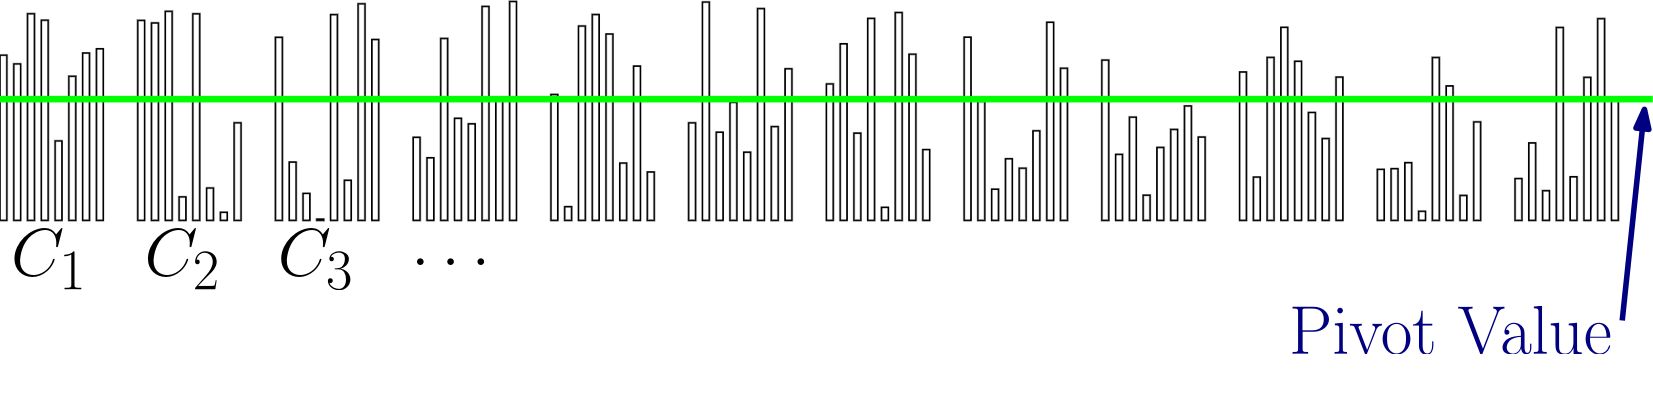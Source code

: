 <?xml version="1.0"?>
<!DOCTYPE ipe SYSTEM "ipe.dtd">
<ipe version="70212" creator="Ipe 7.2.12">
<info created="D:20191006123857" modified="D:20191006123906"/>
<bitmap id="1" width="2000" height="500" BitsPerComponent="8" ColorSpace="DeviceRGB" Filter="FlateDecode" length="15336" encoding="base64">
eNrt3V/odW1aF/CXwKA8KbAIQRMrRCQTsYOIUKMiULCoFwOxg8IDDYcJwomgKEGaCBomygOp
gyQo3qIEBVHRJKKDOvAPIpIOVBBRQp1YYBCrHzzw0jN777Wf3372Wvd1Xd/Ph0UHU7Pbz73u
/b2v+zvvn20DAN7JT91jiQAAAAAA4K6PPvrog12WiLL+0q6XvW2JAAAAAIDTvOnbv/EafTvF
7f9PRfp2AAAAAJ7o+++xRLzp2z/88MPL/yt9O8W92aJ/+8LLfta3AwAAAPBcb0qnW65WrKTR
t9PXrS2qbwcAAADg6d6UTt95jb6dN/Tt9KVvBwAAAOA0t0qnnYqVUn70nvf//0LfTl/6dgAA
AABOo2+f8QYP/ScC6dvpS98OAAAAwGn07TPe4B+/Rt8O+nYAAAAATqNv9wbv0rfT14y+/eV7
fmKXFw0AAABQgb7dG7xL305fY/r2D3Z50QAAAAAV6Nu9wbv07fQ1qW9/+c6fveA3CAAAwEj/
ZJd/Qixl6du9wbv07fQ1rG/3GwQAACDqRn+Lvp2y9O3e4F26Prqfzu/+w6nJbxAAAIDMG/2f
udDrRk8gfbs3eJeuj+6n87v/cGryG8zM9t9/m9MZAIA0//AeS+RG/4B/cY+3wGM3en27N7hP
14fTeS2/wdhsv8XpDACACdmE7EZvX/GAf3bPs/aVvr37iaNvL+JlrT67yxLNO53P2Vd+g7HZ
/u/e5nQGACB5Qv5z15iQ3ejfc1/9yWvsq9n76tB/L4C+fcaJo28v4s1a7bBE807n0/aV36Bs
dzoDAGBCNiG70T+9b7evAvfVn77GvuK0N6jre2CtPnHBWk09nc/cV36Dst3pDACACdmE7Eav
F8W+ovWJo+uzVlLUvsJtAgAATMgMu9HbV/aVfcWSN6jrs1ZS1L7CbQIAAEzIDLvR21f2lX3F
kjeo67NWUtS+4v/3zbuczgAAvKO/f48lMiG70R96o7ev7Cv7iiVvUNdnraSofcXlsvu3mQMA
8JSp7xZT33tOyJ/Y1eU+WPaW+o93dbnRu3nF3ujtK9a+QV2ftZKi9hWXy/7DF5zOAAA8MPV9
1zWmvvefkE/462RivVn2HV1u9G5esTd6+4q1b1DXZ62kqH2F0xkAgI43+uS1ejO3f/ZCr/tg
8Vvqt13Qt+NGb185nd89Rd99izpxrFVOitpX9pXTmSX+6z2WCADc6MPXasZ9cMwt9afucfPC
jZ6c01nXZ62kqH2F05mayXD038MLAHS/0Sevlb691C31gX9bgZsXbvRMPZ11fdZKitpXOJ2p
mQy/4xrJAABu9NZq07cXu6W+WfZvvEbfjhs9aaezrs9aSVH7CqczkgEA6HijT14rfXupWbTm
G/QbdKO3r1jyBt3orZUUta9wOiMZAICON/rktdK3l5pF9e240dtXTmc3+hd/bddTjgm6p2jN
SQanM+44lggA3OjD10rfXmoW1bfjRm9fOZ3d6D/+A96ib5eiZScZnM6441giAHCjD18rfXup
WVTfjhu9feV0dqP/+A/4Ny488Zige4rWnGRwOuOOY4ngVb5ol04GZtydv/m2VfOVqe/QtdK3
l5pF9e240dtXg08cN/rjfoPaj8AUrTnJ4HTGHccSwQPZ/u5/VyPQ9O58i759ZPuhby81i+rb
caO3rwafOG70x/0GtR+BKVpzksHpjDuOJYIHsv1XL+hkYN7d+Yfftna+MvUdulb69lKzqL4d
N3r7avCJ40Z/3G9Q+xGYojUnGZzOuONYIgicGYB285Wp79C1ku2lZlF9O2709pWZwY1+07dL
0baTDE5n3HEsEQTODEC7+crUd+hayfZSs6i+HTd6+8rM4Ea/6dulaNtJBqcz7jiWCAJnBqDd
fGXqO3StZHupWVTfjhu9fWVmcKPf9O1StO0kg9MZdxxLBIEzA9BuvjL1HbpWsr3ULKpvx43e
vjIzuNFv+nYp2naSwemMO44lgsCZAWg3X5n6Dl0r2V5qFtW340ZvX5kZ3OhPOya+5ja/QXfn
TavmdHY6IxnAzAAMna9MfYeulWwvNYvq23Gjt6/MDG70Zx4Tt/gNujtvWjWns9MZyQBmBmDo
fGXqO3StZHupWVTfjhu9fWVmcKM/+Zj4mbf5Dbo7+w06nZ3OSAYwMwCN7s6mvmprJdtLzaL6
dtzo7Sszgxv92mPCb9Dd2W/Q6RyYDL92j+0nGcDMAEyar9wHD10r2V5qFtW3D/gN/r7bGq2V
fUWFN6hvX3JM+A26O/sNOp0Dk+HNH3CH7ScZwMwATJqv3AcPXSvZXmoW1bfP+A0O+Och21el
fPqeqaezvn3JMeE36O7sN+h0ju3bv/Aau10ygJkBmDdfuQ8eulayvdQsqm8f8xv82be1W6ua
++rf3DN7X1X733H07aV+g/p2d+cikwyBp3Ps3O6OY63AzAD0na/cBw9dK9leahbVt0tRN/q7
u/2WwXn1Zq0+dY2+3c3rzBOHtLuzVs3pnJMMdru1AjMD0PfubOqrtlayvdQsqm+Xom70d3f7
H7wmoW8PPJ317UuOCdnu7uw36HTWt9vt1grMDIAbPaddwzl0FtW3S1E3ennldHaj3/Tt7s5t
JxkCT+fYud0dx1qBmQFwo/cG9Vf1Z1F9uxR1o5dXTmc3+k3f7u7cdpIh8HSOndvdcawVmBkA
N3pvUH9VfxbVt0tRN3p55XR2o9/07e7ObScZAk/n2LndHcdagZkBcKP3BvVX9WdRfbsUdaOX
V05nN/pN3+7u3HaSSZ76ftOuwadz7NzujmOtwMwAuNF7g/qr+rOovl2K5kx98srp7Eb/xN+g
vt3ducgkEz717Rh8OsfO7e441grMDIAbvTeov6o/i+rbpWjO1CevnM5u9E/8Derb3Z2LTDKm
vv99Qd9ut1srYPzMALjRe4Oyvewsqm+XojlTn7xyOrvRP/E3qG93dy4yyZj6Dl0rU5/dbq3A
zAC40Q/+VmPeoGwvNYvq26VoztQnr5zObvRP/A3q292di0wypr5D18rUZ7dbKzAzAG70g7/V
mDco20vNovp2KZoz9ckrp7Mb/RN/g/p2d+cik4yp79C1MvXZ7dYKzAyAG/3gbzXmDY65D/72
XV1mUX27FM2Z+vTtTmc3+if+BvXt7s5FJplY+nZv0G63VpA8MwBu9N7g1Pvgji6zqL5diuZM
ffp2p7Mb/RN/g/p2d+cik0wsfbs3aLdbK0ieGQA3em9w8H3wv13Qt/sNyqsxN3p9e9rprG9f
8sOR7e7OfoNl18rUZ7dbKzAzAG70g7/VmDfoPljqW+nbpWjO1Kdvdzq70T/xN6hvd3fOma+S
18rUZ7dbKzAzAG70g7/VmDfoPljqW+nbpWjO1Kdvdzq70T/xN6hvd3fOma+S18rUZ7dbKzAz
AG70g7/VmDdYM9t/766n/AFrzqL6dimaM/Xp253ObvRP/A3q292di0wysfTt3qDdbq0geWYA
3Oi9wfrZvv8vP9W3u3lJ0QFTn77d6exG/8TfoL7d3bnIJBMruW//u7vsdrsdSJgZADf6hX5s
15K1qty3//yFJ/4Ba86i+nYpmjP16dudzm70T/wN6tvdnYtMMrGS+/bX/nUydrvdDrjjQBR9
+zlBetwsOqxvP/QPWHMW1bdL0ZypT9/udHajX3sOynZ3Z7/BdmtV+XT+7gt2u90O5MwMgBv9
2iD9Y9for87vGWrOovp2KZoz9enbnc5u9GvPQdnu7uw32G6tnM52u7UCMwPgRj/4Wz0cpCbk
Ij1DzVlU3y5Fc6Y+fbvT2Y1+7Tko292d/QbbrZXT2W63VlDcX7nHHYcH/J17LJEb/Zhv9fCQ
bEIu0jPUnEX17VK0TljJK/tq+bfSty/54cj2Lilac5KJpW+32+12awUfR98t7jictq9wo2/6
rR4ekk3IRXqGmrOovl2K1gkreWVfLf9W+vYlPxzZ3iVFa04ysfTtdrvdbq3g4+j7vmvccXjP
ffUXrzG3u9EP+1YPD8km5CI9Q81ZVN8uReuElbyyr5Z/K337kh+ObO+SojUnmVj6drvdbm+3
Vj90j3eNFMV9EDf6LpcvE3KRnqHmLKpvl6J1wkpe2VfLv5W+fckPR7Z3SdGak0wsfbvdbre3
Wyv/fAaKTMj6dnQy3qBv9f5Dsgm5SM9QcxbVt0vROmElr+yr5d9K377khyPbu6RozUkmlr7d
brfbt559+7dc4xykcoq+/CdfsctbsK/wBtP2lQm5Ts9QcxbVt0vROmElr+yr5d9K377qEifb
W6RozUkmlr7dbrfbt559u3OQ5fvqsVFth7dgX+ENpu0rE3KdnqHmLKpvl6J1wkpe2VfLv5W+
feElTrbXT9Gak0wsfbvdbrdv+nY4d1T7pQvyyr7CG8zcV69N0W/dNXhC1reXeoOyPXCt3Ojt
qwrfSt++9hIn0ounaM1JJpa+3W632zd9O6we1eSVfYU3mLmvjv67hPTtpU4cfbsU7btWbvT2
VYVvpW+vdomjVIrWnGRi6dvtdrt907eDvh15hRv9osvXA3/Af3pB397ixNG3S9G+a+VGb19V
+Fb69mqXuNf6X/d4g8W50VdbK6ez3W6tzO3M21f6duSVN+hbvf+Q3CWQ9e1LZlF9uxStE1Zu
9PbV8m+lb682Mzz2BjP/fV4ayDT6drvdbt/07aBvR17hRr/o8tUlkPXtS2ZRfbsUrRNWbvT2
1fJvpW+vNjM89gZ/8zXeYIs/hRt9tbVyOtvt1srczrx9pW9HXnmDvtX7D8ldAlnfvmQW1bdL
0Tph5UZvXy3/Vvr2ajODN1gqRWtOMrH07Xa73b6zVp+5x3xF8tyub0deeYO+1fsPyV0CWd++
ZBbVt0vRnKZI3+501n6sPQe9we4pWnOSecDX77JWTudJb3CGhzfDLXoGwud2fTvyyhv0rd5/
SO4SyPr2hbOovl2KJjRF+nans/Zj7TnoDXZP0ZqTzMNrdYu1cjpPeoMzPLwZPnmNngFzu74d
eeUN+lbvPyR3CWR9+8JZVN8uRROaIn2701n7sfYc9Aa7p2jNSebhtfrpC9bK6TzvDc5Q88Rx
x6Hv3K5vR155g77V+w/JXQJZ395lFtW3S9GmTZG+3ems/Vh7DnqD3VO05iRjrbqvlb49MK9q
3nHM7eTM7fp25JU36Fu9/5DcJZD17V1mUX27FG3aFOnbnc7aj7XnoDfYPUVrTjLWqvta6dsD
86rmHcfczhF+564uKSqv9Azyyhu0ry7Tr0sg69u7zKL6dinatCnStzudtR9rz0FvsHuK1pxk
rFX3tdK3B+ZVzTuOuZ3jTudD/40h+nbkFc7BJfHeJZD17V1mUX27FG3aFOnbnc7aj7XnoDfY
PUVrTjLWqvta6dsD86rmHcfcznGn83+80CtF5ZWeQV55g/bVZfp1CWR9e5dZVN8uRZs2Rfp2
p7P2Y+056A12T9Gak4y16r5W+vbAvKp5xzG3446jb0deeYP21bvHe5dA1rd3mUX17VLULKpv
n/qttLXVZgZvsFSK1pxkrFX3tdK3B+ZVzTuOuR13HH078sobtK/ePd67BPJzT5w/cdvgE0ff
LkX7rpUbvX1V4Vtpa6vNDN5gqRStOclYq+5rpW8PzKuadxxzO+44+nbklTdoX717vHcJ5Kef
OLfo27u8QdketVZu9PZVhW+lra02M3iDpVK05iRjrbqvlb49MK9q3nHM7bjjtGs/vmmX7Sev
vMGjb16f2TV7XyX37S8f9S/flnDi6NulaNO1cqO3r4rMDNraUjODN1gqRWtOMtaq+1rp2wPz
quYdx9yOO07H9mOH7SevvMETbl6v+g3q20tdw5041WZRfbtz0Cyqb589M2hr6xyp3mCpFK05
yVir7mulbw/Mq5p3HHM77jhN248fuSBF5RVn3rw+eUHfXiqQnThdZlF9u3PQLKpvHz8zBLYf
+nY3+gr07YFrpW8PzKuadxxzO+4449sP5JU3uPbmpW8vdQ134lTb7fp256BZVN9uZnAf1LcH
puiYu7O1cjrnvMEZ9O04nbUfUlReMeDurG8vdQ134lTb7fp256BZVN9uZnAf1LcHpuiYu7O1
cjrnvMEZ9O04nbUfUlReMeDurG8vdQ134lTb7fp256BZVN9uZnAf1LcHpuiYu7O1cjrnvMEZ
9O04nbUfUlReMeDurG8vdQ134lTb7fp256BZVN9uZnAf1LcHpuiYu7O1cjrnvMEZ9O04nbUf
UlReMeDurG8vdQ134lTb7fp256BZVN9uZnAf1LcHpuiYu3PNtfrMrlWzqNNZU9R0rfTtuONo
P2w/eeUN6tsPjfcugezE6bLb9e3OQbOovt3M4D6obw9M0TF355pr9cEufbvdnkzfjtNZ+yFF
5RUD7s769lLXcCdOtd2ub3cOmkX17WYG90F9e2CKjrk7V+7bP3lh7SzqdNYUNV0rfTvuONoP
2+/kffV/7rGq7s769lLXcCdOtd2ub09LUbNo9xv9mH2lrS31G9S3B6bomLtz5b692izqdNYU
NV0rfTvuONoP22/Jvnr3v1OPwLuzvr3UNdyJU22369vTUtQs2v1GP2ZfaWtL/Qb17YEpOubu
rG93Oufs9hn07TidtR9StH5evVn2L7hG3+7uPO8c1Lc7cULeoBTtvlZu9PZV05kh9j6obw9M
0TF3Z3270zlnt8+gb8fprP2QovXzKvbuHHuj17d3CWQnTpfdrm9PS1GzaODMoG8PnNv17W70
Fejbq82iTmdNUdO10rfjjqP9sP2czt6gvv3QeO8SyE6cLrtd356WombRwJlB3x44t+vb3egr
0LdXm0Wdzpqipmulb8cdR/th+zmdvUF9+6Hx3iWQnThddru+PS1FzaKBM4O+PXBu17e70Veg
b682izqdNUVN10rfjjuO9sP2czp7g/r2Q+O9SyA7cbrsdn17WoqaRQNnBn174Nyub3ejr0Df
Xm0WdTpripqulb4ddxzth+3ndPYG9e2HxnuXQHbidNnt+va0FDWLBs4M+vbAuV3f7kZfgb69
2izqdNYUNV0rfTvuONoP28/p7A3q2w+N9y6B7MTpstv17WkpahYNnBn07YFzu77djb4CfXu1
WdTprClqulb6dtxxtB+2n9PZG9S3HxrvXQLZidNlt+vb01LULBo4M+jbA+d2fbsbfQX69mqz
qNNZU9R0rfTtuONoP2w/p7M3qG8/NN67BLITp8tu17enpahZNHBm0LdXy/Y/u2vJb1DfHpii
Y+7O+nanc85un0HfjtNZ+yFF6+eVvj3tRq9v7xLITpwuu13fnpaiZtHAmUHfXjDbdyz5Derb
A1N0zN1Z3+50ztntM+jbcTprP6Ro/bzSt6fd6PXtXQLZidNlt+vb01LULBo4M+jba2b7P7qg
b3fzGpZX+vZqs6jTWVPUdK307bjjaD9sP6ezN6hvPzDeX/6UHo/H4/F4PB6Px+PxeDwej8fj
8Xg8Ho/H4/F4PB6Px+PxeDwej8fj8Xg8Ho/H4/F4PB6Px+PxeDwej8fj8Xg8Ho/H4/F4PB6P
x+PxeDwej8fj8Xg8Ho/H4/F4PB6Px+PxeDwej8fj8Xg8Ho/H4/F4PB6Px+PxeDwej8fj8Xg8
Ho/H4/F4PB6Px+PxeDwej8fj8Xg8Ho/H4/F4PB6Px+PxeDwez8fPy/9x4cMPP3z5zz/66KPP
+89f/pOX//zl//byv/LBB8s+6gE1/4AnSH6Dscas1YxksK+qfavYbD/hN3jOstdcq/AU/bJr
er3BmtleM6+czjXn9p982/gJueaJ445DToomT8h6BndnN/q1p3PZfaVvd+KEvEEp2n2t3Ojt
K9m+9jahb3ejbzq311yrmr9Bp3MpYzpka+WOw/gU1bfrGdyd3ehXnc769lJr5cQJfINStPta
udHbV7J97W1C3+5G33Rur7lWNX+DTudS9O2Ba+WOE0j70X1C1jO4O7vRrz2d9e2l1sqJE/gG
pWj3tXKjt69k+9rbhL7djb7p3F5zrWr+Bp3OpejbA9fKHedVa/WHbnPHMSFv+vb+Ny+6nzj6
9i6B7MSx282iyWvlRm9fyfa1twl9e3f69lJrVfM36HQuRd8euFbuOK9dq1vccUzIm769/82L
7ieOvr1LIDtx7HazaPJaudHbV7J97W1C396dvr3UWtX8DTqdS9G3B66VO84Da/Wv3+aOY0I2
9Y25edH9xNG3dwlkJ47dbhZNXis3evtKtq+9Tejbu9O3l1qrmr9Bp3Mp+vbAtXLHccfRfrSb
kP0G3Z2l6NrTWd9eaq2cOIFvUIqaRc0M4/eVbD/0W+nbu9O3l1qrmr9Bp3Mp+vbAtXLHccfR
frSbkP0G3Z2l6NrTWd9eaq2cOIFvUIqaRc0M4/eVbD/0W+nbu9O3l1qrmr9Bp3Mp+vbAtXLH
ccfRfrSbkP0G3Z2l6NrTWd9eaq2cOIFvUIqaRc0M4/eVbD/0W+nbu9O3l1qrmr9Bp3Mp+vbA
tXLHccfRfrSbkP0G3Z2l6NrTWd9eaq2cOIFvUIqaRc0M4/eVbD/0W+nbu9O3l1qrmr9Bp3Mp
+vbAtXLHccfRfrSbkP0G3Z2l6NrTWd9eaq2cOIFvUIqaRc0M4/eVbD/0W+nbu9O3l1qrmr9B
p3Mp+vbAtXLHccfJaT9e/h9/+W2mvpG/QX17Worq2xsFsr7dbjeLmkXd6O0r2b7kW+nbu9O3
l1qrmr9Bp3Mp+vbAtXLHccfJaT/efNQtpr6Rv0F9e1qK6tt7BbK+3W43i5pF3ejtK9l+/rfS
t3enby+1VjV/g07nUvTtgWvljuOOk9N+fPxRn3ubqW/wb1Dfnpai+vZ2gayTsdvNomZRN3r7
Sraf/K307d3p20utVc3foNO5FH174Fq547jj5LQfpr7A36C+PS1F9e3dA1knE7jbzaJmUTd6
+0q2n/yt3Ly607eXWquav0Gncyn69sC1csdxx8lpP0x9gb9BfXtaiurbuweyTiZwt5tFzaJu
9PaVbD/5W7l5dadvL7VWNX+DTudS9O2Ba3XCt/rxe8yiTmdTH05nb1Df/pR47x7IOpnA3a5v
N4u60dtXsr14q+bmJUX7vkF9u9O5An174FqdlqI7zKJOZ1MfTmdvUN/+lHjvHsg6mcDdrm83
i7rRt9tXX71Ltte/Tbh5dadvL7VWNX+DTudS9O2Ba3Vaiv7Ra/TtTmdTH05nb1Df/sR47x7I
OpnA3a5vN4u60Tedr26R7fVvE25e3enbS61Vzd+g07kUfXvgWjkH3XFy2g+7PfY+GHh3jk1R
fXv3QNbJBO52fbtZ1I2+6Xz1cxdke5fbhJtXd/r2UmtV8zfodC5F3x64Vs5Bd5yc9sNuj70P
Bt6dY1NU3949kHUygbtd324WdaM3X8n24q2am5cU7fsG9e1O5wr07YFr5Rx0x8mZkO1298Gc
u3NsiurbuweyTiZwt+vbzaJu9OYr2V68VXPzkqJ936C+3elcgb49cK2cg+44OROy3e4+eMRu
//Q9Xlzx36C+vfta6WQC3+AJfuAes6hZ1Hwl24tk+wm/QTevQ/3gPVNPZ317tbxyOnef22fQ
tweeg+443Sdku9198Ljdfou/MrP+b1Df3n2tdDKBb/C0vKqW7WZRN/qm89Uv3CPbi7dqbl7V
Thx9e6kTp+Zv0Olcir49cK2cg+44Oe2H3e4+eNxu/9Q1+vYWv0F9e/e10skEvsHT8uo7rtG3
m0Wdzo+FzA7ZXrxVc/M64Tf47dfo21ucODV/g07nUvTtgWvlHHTHyWk/7Hb3wZymKDZF9e3d
A3nMiTNmFg3v230rs+imb39eyHzVNfr2Fq2am5c7Tt83qG93Olegbw9cK+egO05O+2G3uw/m
NEWxKapv7x7IY06cMbOovt23Movq27vM7fr2436Dbl7uOH3foL7d6VyBvj1wrZyD7jg57Yfd
7j6Y0xTFpqi+vXsgjzlxxsyi+nbfyiyqb+8yt+vbj/sNunm549SZ2//wbY2yXd+edjrr2wPX
yjnojpPTftjt7oM5TVFsiurbuwfymBNnzCyqb/etzKL69i5zu779uN+gm5c7Tqm5vdq/W7bm
b9DpXIq+PXCtnIPuODnth93uPpjTFMWmqL69eyCPOXHGzKL6dt/KLKpv7zK369uP+w26ebnj
VJvbf/Jt7bJd3552OuvbA9fKOeiOk9N+2O3ugzlNUWyK6tu7B/KYE2fMLKpv963Movr2LnO7
vv2436CblzuOuX3tOahv734669sD1yr2HHz5Vj+wyx3H3J489ZlFA9uP2BNH3959rXQygW9w
Rl4lnzhu9Gnzlb692m3Czcsdx9yub3c6z5vbZ9C3dz8H33yrHe445vbkqc8sGth+xJ44+vbu
a6WTCXyDM/Iq+cRxo0+br/Tt1W4Tbl7uOOZ2fbvTed7cXtO37Opy4oxJ0TN3+3dc0Leb2019
ZtHA9iP2xNG3d18rnUzgG5yRV8knjht92nylb692m3DzSvsN/to95vbi56C+vfvpnNy37/+l
zvr2eeeg3R7Yfpj63AdzmqIxb9Dc/tp47x7IY06cMZOMvt23Movq27vM7fr2Ul2fm1fB32C1
v7tf314tr5zO3ef2ylPfD13odeKMaT/sdnccUx+aIm/Q3P5AvHcP5DEnzphJRt/uW5lF9e1d
5nZ9e6muz82r4G/wC6/Rt7c4Bx/7A37pbYPn9po0kN1PnDHth93ujmPqQ1PkDZrbH4j37oE8
5sQZM8no230rs6i+vcvcrm9Paz/07YFvUN/+2o+6Rd8+cm6fMfXp27ufg3Z7YPth6nMfzGmK
xrxBc/tr4717II85ccZMMvp238osqm/vMrfr29PaD3174BvUtz/wUf/pbePn9po0kN3zakz7
Ybe745j60BR5g+b2B+K9eyCPOXHGTDL6dt/KLKpv7zK369vT2g99e+Ab1Leb25uezhrI7nk1
pv2w291xTH1oirxBc/sD8W5u18ls+vYmeZV84rjR6/qaflTNbI9tP/TtgW9Q325ub3o6ayC7
59WY9mPMbv/397jjmBnofjrr27ufOPp2c3tOJyNFfaumN6/kG/1X7TK3y/bk9kPfHvgG9e3m
9jo3r4K7fcbUp2/vfg6emVe3dMl2M0Pg1Bc7iya3H7Enjr7d3J7TyUhR36rpzSv5Rn/CbULf
3j3bY9sPfXvgG9S3m9vr3LwK7vYZU5++vfs5eGZefd01+vYWv8F/sKvL3D6GpijwDZrbXxvv
5nadzKZvb5JXySeOG/1r1+oXLpjbZbv2Q98e+Ab17eb2Ojevgrt9xtSnb+9+Dsr2wPbjhL9D
Qd/efRZNbj9iTxx9u7k9p5ORor5V05tX8o3e3C7bj/hW+va0O46+vXu2m9sL3rwK7vYZU5++
vfs5KNvN7e/+UX/+Qq+5fQxNUeAblO2vjfcBgfw3d+lk3LzG5FXyieNGb25v+lE1sz22/dC3
B75BfXvg1KdvT5v69O3dz0HZbm7PmdvH0BQFvkHZ/tp4n5GiO2S7m9eYvEo+cdzoze3m9rV3
Z3172h1H39492/XtBW9eBXf7jKlP3979HJTt5vacuX0MTVHgG5Ttr433MSn6ly/IdjevYXmV
fOK40Zvbze1r78769rQ7jr69e7br2wvevAru9hlTn769+zko283tOXP7GJqiQ/3qPVNPHH27
QM7pZKSob9X05pV8oze3y/YjvpW+Pe2Oo2/vnu369oI3r4K7fcbUp2/vfg7KdnN7ztw+hqbo
hGR493878JgTR98ukHM6GSnqWzW9eSXf6M3tsv2Ib6VvT7vj6Nu7Z7u+veDNq+BunzH16du7
n4Oy3dyeM7ePoSk6IRm+6Bp9e5epT0mukwm5ec2YkJ04bvTmdtm+6u6sb0+74+jbu2e7vr3g
zavgbp8x9enbu5+Dst3cnjO3j6EpCkwG2f7alyiQdTKbvr3JhOzEcaM3t8v2VXdnfXvaHUff
3j3b9e0Fb14Fd/uMqU/f3v0clO3m9py5fQxNUWAyyPbXvkSBrJPZ9O1NJmQnjhu9uV22r7o7
69vT7jj69u7Zrm8vePMquNtnTH369u7noGw3t+fM7WNoigKTQba/9iUKZJ3Mpm9vMiE7cdzo
ze2yfdXdWd+edsfRt3fPdn17wZtXwd0+Y+rTt1c7B//CrsF5ZW43t+fQFAUmg7n9tS9RIOtk
Nn17kwnZieNGb26X7avuzvr2tDuOvr17tuvbC968Cu72GVOfvr3mzHCLvt3cvunb+9MUBSaD
uf21L1Eg62Q2fXuTCdmJ40Zvbpfta+/O3dsPfXvgG9S3B059r/1W//eewXP7jKlP315zZvh7
F8bnlbnd3J5DUxSYDOb2175EgayT2fTtTSZkJ073WdRayfYi2R7bfujbA9+gvj1w6nvsD7hj
8Nw+Y+rTt5sZzO3mdn37vFlU+9F9rfTtAlkns+nbm0zITpzus6i1ku1Fsj22/dC3B75BfXvg
1PfYH/A3XKNvt9uHze36dnO7uX3TtzeZRbUf3ddK3y6QdTKbvr3JhOzE6T6LWivZXiTbY9sP
fXvgG9S3B0595va0qU/fbmYwt5vb9e3zZlHtR/e10rcLZHP7pm9vMiE7cbrPotZKthfJ9tj2
Q99e7aO+ZpdORn8l2/XtfU+cMe2HvDK3m9vRFEmG5Aby4ZcokM3tm769yYTsxOk+i1or2V4k
22PbD317zY+6RSejv5Lt+va+J86Y9kNemdvN7WiKJENyA/nwSxTI5vZN395kQnbidJ9FrZVs
L5Ltse2Hvr3mR/3MBZ2M/kq269u7nzjn7PafvsfMYG43t3ef+mJnUe1H97XStwtkc/umb190
4sR+q9hZ1FrJ9iLZHtt+6Nt9VE6269vN7TlTX3LffsLfJSSvzO3mdjRFkiG5gXz4JQpkc/um
b1904sR+q9hZ1FrJ9iLZHtt+6Nt9VE6269vN7TlTn77966/Rt5vbHfT69tazqPaj+1rp2wWy
uX3Tty86cWK/Vewsaq1ke5Fsj20/9O0+Kifb9e3m9pypT99ebbfLdnO7uX08TVFgMsQ2kA+/
RIFsbt/07YtOnNhvFTuL1lyr/3mPbJ+X7bHth77dR+Vku77d3J4z9enbq+122Z52xzG3B9IU
BSZDbAP58EsUyOb2Td++6MSJ/Vaxs2jlW+oO2T4v22PbD327j0rLdn27uX3Tt+vbzQyDst3M
0D3bx9AUBSZDbAP58EsUyOb2Td++6MSJ/Vaxs2jlW+pvuUa2T8322PZD3+6j0rJd325uf3qK
fsUuJ47dLtsD7zjm9kCaosBkiG0gH36JAtncvunbF504sd8qdhbVycj2Itke237o232UbN/0
7eb29/5Wr/p74mJPnOTdLtvT7jjm9kCaosBkiG0gH36JAtncvunbF504sd8qdhbVycj2Itke
237o232UbN/07eb2Z3yrX7rgxLHb5VXsHcfcHkhTFJgMsQ3kwy9RIJvbN337ohMn9lvFzqI6
GdleJNtj2w99u4+S7Zu+3dzuxNG369vbZruZoXu2j6EpCkyG2Aby4ZcokM3tm7590YlT81v9
rl1mUZ2Mj9K3920/9O0+SrZv+nZzuxNH365vb5vtZobu2X6OX7xn6t1Z315qrfTtAtncvunb
F03Ilef2W8yiOhkfpW+vs+x/atfgm5ffoE4mZ61k+6F/QCfOjLm92m6X7Wl3HHN7zbb20Bu9
pigwGWIbyIdfokA2t2/69kUTcuW5/VcumEV1Mj5K315z2d/9NqFv91GyfdO3m9udOPp2fXvb
bDczdM/2M/fVV16jb2/0Bruvlb5dIJvbN337ogl5xtxuFtXJ+KhN37502f/5hfE3L79BnUzO
Wsn2Q/+ATpy0ud3M4I7joN9i+vbAu7O+vdRa6dsFsrl907cvmpBnzO1mBp2Mj9r07d6gTkbf
LtuTmqIxc7sTJ21uNzO44zjoN327vt0b1Lef8hIFsrl907cvmpBnzO1mBp2Mj9r07d6gTkbf
LtuTmqIxc7sTJ21uNzO44zjoN327vt0b1Lef8hIFsrl907cvmpBnzO1mBp2Mj9r07d6gTkbf
LtuTmqIxc7sTJ21uNzO44zjoN327vt0b1Lef8hIFsrl907cvmpBnzO1mBp2Mj9r07d6gTkbf
LtuTmqIxc/sJ3+pv3dNlt8dmu7xyxzH1taNvL5XtY95gbAP58EsUyOb2Td++aEKeMbebGXQy
PmrTt3uDOhl9u2xPaorGzO2nfatbGiVDbLbLK3ccU98T/fd7rv4Bv/K2wafzmE5mTDLENpAP
v0SBbG7f9O2LJuQZc7tZVCfjozZ9uzeok9G3y/akpmjM3H7at/qea/TtU3e7bE+745j6Xpui
O279AQ/9Xy3H3J317aXWSt8ukM3tm7590YQ8Y243i+pkfNSmb/cGdTL6dtme1BSNmdtn3Cb0
7dV2u2xPu+OY+l6bor/tmrt/wF982/jTeUwnMyYZYhvIh1+iQDa3b/r2RRPyjLndLKqT8VGb
vt0b1Mno22V7UlM0Zm6fcZvQt1fb7bI97Y5j6tPJaIoSkiF2tz/8EgWybN/07Ysm5Blzu1lU
J+OjNn376M3wu2/Tyfgo2a5vbz23z7hN6Nur7XbZnnbHMbfrZDRFCckQu9sffokCWbZv+vZF
E/KMud0sqpPxUZu+ffpmeNU/MzO2k9G3y/acpmjM3D7jNqFvr7bbZXvaHcfcrpPRFCUkQ+xu
f/glCmTZvunbF03IM+Z2s6hOxkdt+vaAzfDLb9PJ+CjZvunb+8/tM24T+vZqu122p91xzO06
GU1RQjLE7vaHX6JAlu2bvn3RhDxjbjeL6mR81KZvtxl0Mvp22Z7UFI2Z22fcJmR7td0u29Pu
OOZ2nYymKCEZYnf7wy9RIMv2Td++aEKeMbebRXUyPmrTt9sMOhl9u2xPaorGzO0zbhOyvdpu
l+1pdxxzu05GU5SQDLG7/eGXKJBl+6ZvXzQhz5jbzaI6GR+16dttBp2Mvl22JzVFY+b2GbcJ
2V5tt8v2tDuOuV0noylKSIb/cY9s/7wvJpBl+6ZvXzQhz5jbzaI6GR+16dttBp2Mvl22JzVF
Y+b2GbcJ2V5tt8v2Q9fqm3Y5nWX7pm/Xtx/5Bm+R7ZdfTCDL9k3fvmhCnjG3O3F0Mj5q07fb
DDoZfbtsb3s669u73yZke7XdLtuPXqsdTmfZvunb9e1HvsHfeo1sv/rFBLJs3/TtiybkGXO7
E0cn46M2fbvNoJPRt8v2tqezvr37bUK2V9vtsv2EtfqRC05n2e7uXDbbv/g289XIbN/07bI9
JttrTsgz5vaas6i1Esiy3d1ZJ+MNynY3enP7pm+X7WYG2e6jdDIZd+fK2X6L+Wpktm/6dtke
k+01J+QZc3vZWfSrd1krgbzp2+0rnYyPku1u9Pr2/rcJ2V5tt8t285W5XSejKbr8Vv/lbear
wdm+6dtle0y215yQZ8ztlWfRav9sQ3O7bC+S7faVTsZHyXY3enP7mNuEbK+222W7+crcrpPR
FHmD+nbLLts3ffuiFI3N9jNn0Z+7YG4XyLLdvtLJ+CjZ7j5obh9zm5Dt1Xa7bDdfmdt1Mpoi
b1Dfbtll+6ZvX5SisdlubrdWsn1ttttXOhkfJdvdB83tY24Tsr3abpft5itzu05GU+QN6tst
u2zf9O2LUjQ2283t1kq2r812+0on46Nku/uguX3MbUK2V9vtst18ZW7XyWiKvEF9u2WX7Zu+
fVGKxma7ud1ayfa12W5f6WR8lGx3HzS3j7lNyPZqu122m6/M7ToZTZE3qG+37LJ907cvStHY
bDe3WyvZvjbb7SudjI+S7e6D5vYxtwnZXm23y3bzlbldJ6Mp8gb17ZZdtm/69kUpGpvt5nZr
JdvXZrt9pZPxUbLdfdDcPuY2Idur7XbZbr4yt+tkNEXeoL7dssv2Td++KEVjs93cbq1k+9ps
t690Mj5KtrsPmtvH3CZke7XdLtvNV+Z2nYymyBvUt1t22Z6Q7d+7S7abRa2VQI7KdvtKJ+Oj
ZLv7oLl9zG1Ctlfb7bLdfGVu18l0+VaxnYy5/YR4t+yyPSfbb5HtZlFrJZCjst2+0sn4KNnu
Pmhuf/Gf75EMsl1eyXZzu05m8LeK7WTM7SfEu2WX7TnZ/lcvyHazqLUSyIHZbl/pZHyUbHcf
NLdvr/8rUmR7YLbLK9lubtfJDP5WsZ2Muf2EeLfssl22y3azqLUSyFHZbl/pZHyUbDf1mds/
/qgvuUYyyHZ5JdvN7ToZnUyLtfpX90iGJfFu2WW7bJftZlFrJZCjst2+0sn4KNlu6jO3+yjZ
bmaQ7T5KtutkxmT7DsmwJN4tu2yX7bLdLGqtBHJUtttXOhkfJdtNfeZ2HyXbzQyy3UfJdp3M
mGz/hmskw7aIZZftsl22m0WtlUBOy3b7Sifjo2S7qc/c7qNku5lBtvso2a6TMbeb2w+Kd8su
22W7bH/PzfAbd5lFze2yvVq221c6GR8l20195nYfJdvNDLLdR8l2nYy53dx+ULxbdtku22X7
+2+GV/2zwszt5nbZvjbb7SudjI+S7aY+c7uPku1mBtnuo2S7Tsbcbm4/KN4tu2yX7bL9KZvh
1y+Y283tPqpmtttXOhkfJdtNfeZ2HyXb3/Gj/sBtsl22m9t1Msf9Af/6LtnuozZ9u4+S7fp2
2W4WNbfL9jLZbl/pZHyUbDf1mdt9lGx/94+6RbbLdnO7TubQP+Cr/j562e6jimT7pm+X7TXW
6o/sGnzixGa7nsHcLtvXZrt9pZPxUbLdjd7c7qNk+6s+6t++TbbLdnP7mGwvnleXf2W7bPdR
xbN907fL9jJrdfT/aqlv777bZbu5XbY/MdvtK52Mj5LtbvTmdh8l232UbPdRsj08r2S7bD8u
3i27bC+yVj9xQd/ulirbze2y/Yhst6/M7T5KtrvRm9t9lGz3UbLdR8n28LyS7bL9uHi37LLd
G9S319/tst3cLtufmO32lbndR8l2N3pzu4+S7T5Ktvso2R6eV7Jdth8X75ZdtnuD+vb6u122
m9tl+xOz3b4yt/so2e5Gb273UbLdR8l2HyXbw/NKtsv24+Ldsst2b1DfXn+3y3Zzu2x/Yrbb
V+Z2HyXb3ejN7T5Ktvso2e6jZHt4Xsl22X5cvFt22e4N6tvr73bZbm6X7U/MdvvK3O6jZLsb
vbndR8l2HyXbfZRsD88r2S7bj4t3yy7bvUF9e/3dLtvN7bL9idluX5nbfZRsd6M3t/so2e6j
ZLuPku3heSXbZftx8W7ZZbs3qG+vv9tlu7ldtj8x2+0rc7uPku1u9OZ2HyXbfZRs91GyPTyv
ZLtsPy7eLbts9wb17fV3u2w3t8v2J2a7fWVu91Gy3Y3e3O6jZLuPku0+SraH55Vsl+3Hxbtl
l+3eoL69/m6X7eZ22f7EbLevzO0+Sra70ZvbfZRs91Gy3UfJ9vC8ku2y/bh4t+yy3RvUt9ff
7bLd3C7bn5jt9pW53UfJdjd6c7uPku0+Srb7KNkenleyXbYfF++WXbZ7g/r2+rtdtpvbZftz
s/333OYNynYfJdsP+qj/cI9s9xuU7ZZdtnuDsn1k+yHb/QZzsn3Tt8t2b1Df3mS3y3Zzu2x/
erbf4g3Kdh8l2w/9qB2y3W9Qtlt22e4NyvaR7Yds9xvMyfZN3y7bvUF9e5PdLtvN7bL9iGz/
vL+y1BuU7T5Ktp/wUVf/zhrZ7jco2y27bLfssn1w+yHb/QZzsn3Tt8t2b1Df3mS3y3Zzu2yX
7eZ2yy7bLbts9wZluzco271B2b7p22W7jyqc7Zu+XbZ7g/r2JrtdtpvbZbtsN7dbdtlu2WW7
NyjbvUHZ7g3K9k3fLtt9VOFs3/Ttst0b1Lc32e2y3dwu22W7ud2yy3bLLtu9QdnuDcp2b1C2
P/2jfnCXbJftsv2BeLfsst0bvPyoz90j2/Xt5nYfJdt9lGz3UbJdtst22S7bZbtsl+0Dsn3A
v81ctvsofbuPku1OHH27vt3cLttlu7nd3C7bZbtsl+2y3bLLdssu2yus1bdfkO2yXbbr22W7
uf3pH/Xl18h2fbu53UfJdh8l232UbJftsl22y3bZLttlu2yX7bJdtuvbZbtll+1Nd7tsN7fL
dtku2y27bLfsst0blO3eoGz3BmW7j5LtPqpytm/6dtnuDcr2JrtdtpvbZbtsl+2WXbZbdtnu
Dcp2b1C2e4Oy3UfJdh9VOds3fbts9wZle5PdLtvN7bJdtst2yy7bLbts9wZluzco271B2e6j
ZLuPqpztm75dtnuDsr3Jbpft5nbZLttlu2WX7ZZdtnuDst0blO3eoGz3UbLdR1XO9k3fLtu9
QdneZLfLdnO7bJftst2yy3bLLtu9QdnuDcp2b1C2+yjZ7qMqZ/umb5ft3qBsb7LbZbu5XbbL
dtlu2WW7ZZft3qBs9wZluzco232UbPdRlbN907fLdm9Qti9aq6+9Tbab22W7bJft5nbZbtll
u2WX7ZZdtnuDst0blO0+qmnf/tGFu3/Ay//K3T/g1f/KzloFfqszs90bLPKtzsz2gmt1y+B9
debc7jco271B2e4NynZvULZ7g7LdG5Tt9pVst69ku2+1JN6vurVWO57YqgV+q9Oy3Rus861O
y3ZvsMi3Wh7s3qBs9wZluzco271B2e4Nynb7SrbbV7Ldt5Ltsv3Q937L1bX6cNerPv+x/8rg
b3VOtnuDpb7V2t+4N3j+t6rw0r1B2e4NynZvULZ7g7LdvpLt9pVst69ku28l22U7AAAAAAAA
AAAAAAAAAAAAAAAAAAAAAAAAAAAAAAAAAAAAAAAAAAAAAAAAAAAAAAAAAAAAAAAAAAAAAAAA
AAAAAAAAAAAAAAAAAAAAAAAAAAAAAAAAAAAAAAAAAAAAAAAAAAAAAAAAAAAAAAAAAAAAAAAA
AAAAAAAAAAAAAAAAAAAAAAAAAAAAAAAAAAAAAAAAAAAAAAAAAAAAAAAAAAAAAAAAAAAAAAAA
AAAAAAAAAAAAAAAAAAAAAAAAAAAAAAAAAAAAAAAAAAAAAAAAAAAAAAAAAAAAAAAAAAAAAAAA
AAAAAAAAAAAAAAAAAAAAAAAAAAAAAAAAAAAAAAAAAAAAAAAAAAAAAAAAAAAAAAAAAAAAAAAA
AAAAAAAAAAAAAAAAAAAAAAAAAAAAAAAAAAAAAAAAAAAAAAAAAAAAAAAAAAAAAAAAAAAAAAAA
AAAAAAAAAAAAAAAAAAAAAAAAAAAAAAAAAAAAAAAAAAAAAAAAAAAAAAAAAAAAAAAAAAAAAAAA
AAAAAAAAAAAAAAAAAAAAAAAAAAAAAAAAAAAAAAAAAAAAAAAAAAAAAAAAAAAAAAAAAAAAAAAA
AAAAAAAAAAAAAAAAAAAAAAAAAAAAAAAAAAAAAAAAAAAAAAAAAAAAAAAAAAAAAAAAAAAAAAAA
AAAAAAAAAAAAAAAAAAAAAAAAAAAAAAAAAAAAAAAAAAAAAAAAAAAAAAAAAAAAAAAAAAAAAAAA
AAAAAAAAAAAAAAAAAAAAAAAAAAAAAAAAAAAAAAAAAAAAAAAAAAAAAAAAAAAAAAAAAAAAAAAA
AAAAAAAAAAAAAAAAAAAAAAAAAAAAAAAAAAAAAAAAAAAAAAAAAAAAAAAAAAAAAAAAAAAAAAAA
AAAAAAAAAAAAAAAAAAAAAAAAAAAAAAAAAAAAAAAAAAAAAAAAAAAAAAAAAAAAAAAAAAAAAAAA
AAAAAAAAAAAAAAAAAAAAAAAAAAAAAAAAAAAAAAAAAAAAAAAAAAAAAAAAAAAAAAAAAAAAAAAA
AAAAAAAAAAAAAAAAAAAAAAAAAAAAAAAAAAAAAAAAAAAAAAAAAAAAAAAAAAAAAAAAAAAAAAAA
AAAAAAAAAAAAAAAAAAAAAAAAAAAAAAAAAAAAAAAAAAAAAAAAAAAAAAAAAAAAAAAAAAAAAAAA
AAAAAAAAAAAAAAAAAAAAAAAAAAAAAAAAAAAAAAAAAAAAAAAAAAAAAAAAAAAAAAAAAAAAAAAA
AAAAAAAAAAAAAAAAAAAAAAAAAAAAAAAAAAAAAAAAAAAAAAAAAAAAAAAAAAAAAAAAAAAAAAAA
AAAAAAAAAAAAAAAAAAAAAAAAAAAAAAAAAAAAAAAAAAAAAAAAAAAAAAAAAAAAAAAAAAAAAAAA
AAAAAAAAAAAAAAAAAAAAAAAAAAAAAAAAAAAAAAAAAAAAAAAAAAAAAAAAAAAAAAAAAAAAAAAA
AAAAAAAAAAAAAAAAAAAAAAAAAAAAAAAAAAAAAAAAAAAAAAAAAAAAAAAAAAAAAAAAAAAAAAAA
AAAAAAAAAAAAAAAAAAAAAAAAAAAAAAAAAAAAAAAAAAAAAAAAAAAAAAAAAAAAAAAAAAAAAAAA
AAAAAAAAAAAAAAAAAAAAAAAAAAAAAAAAAAAAAAAAAAAAAAAAAAAAAAAAAAAAAAAAAAAAAAAA
AAAAAAAAAAAAAAAAAAAAAAAAAAAAAAAAAAAAAAAAAAAAAAAAAAAAAAAAAAAAAAAAAAAAAAAA
AAAAAAAAAAAAAAAAAAAAAAAAAAAAAAAAAAAAAAAAAAAAAAAAAAAAAAAAAAAAANDO/wNIyKrL

</bitmap>
<ipestyle name="basic">
<symbol name="arrow/arc(spx)">
<path stroke="sym-stroke" fill="sym-stroke" pen="sym-pen">
0 0 m
-1 0.333 l
-1 -0.333 l
h
</path>
</symbol>
<symbol name="arrow/farc(spx)">
<path stroke="sym-stroke" fill="white" pen="sym-pen">
0 0 m
-1 0.333 l
-1 -0.333 l
h
</path>
</symbol>
<symbol name="arrow/ptarc(spx)">
<path stroke="sym-stroke" fill="sym-stroke" pen="sym-pen">
0 0 m
-1 0.333 l
-0.8 0 l
-1 -0.333 l
h
</path>
</symbol>
<symbol name="arrow/fptarc(spx)">
<path stroke="sym-stroke" fill="white" pen="sym-pen">
0 0 m
-1 0.333 l
-0.8 0 l
-1 -0.333 l
h
</path>
</symbol>
<symbol name="mark/circle(sx)" transformations="translations">
<path fill="sym-stroke">
0.6 0 0 0.6 0 0 e
0.4 0 0 0.4 0 0 e
</path>
</symbol>
<symbol name="mark/disk(sx)" transformations="translations">
<path fill="sym-stroke">
0.6 0 0 0.6 0 0 e
</path>
</symbol>
<symbol name="mark/fdisk(sfx)" transformations="translations">
<group>
<path fill="sym-fill">
0.5 0 0 0.5 0 0 e
</path>
<path fill="sym-stroke" fillrule="eofill">
0.6 0 0 0.6 0 0 e
0.4 0 0 0.4 0 0 e
</path>
</group>
</symbol>
<symbol name="mark/box(sx)" transformations="translations">
<path fill="sym-stroke" fillrule="eofill">
-0.6 -0.6 m
0.6 -0.6 l
0.6 0.6 l
-0.6 0.6 l
h
-0.4 -0.4 m
0.4 -0.4 l
0.4 0.4 l
-0.4 0.4 l
h
</path>
</symbol>
<symbol name="mark/square(sx)" transformations="translations">
<path fill="sym-stroke">
-0.6 -0.6 m
0.6 -0.6 l
0.6 0.6 l
-0.6 0.6 l
h
</path>
</symbol>
<symbol name="mark/fsquare(sfx)" transformations="translations">
<group>
<path fill="sym-fill">
-0.5 -0.5 m
0.5 -0.5 l
0.5 0.5 l
-0.5 0.5 l
h
</path>
<path fill="sym-stroke" fillrule="eofill">
-0.6 -0.6 m
0.6 -0.6 l
0.6 0.6 l
-0.6 0.6 l
h
-0.4 -0.4 m
0.4 -0.4 l
0.4 0.4 l
-0.4 0.4 l
h
</path>
</group>
</symbol>
<symbol name="mark/cross(sx)" transformations="translations">
<group>
<path fill="sym-stroke">
-0.43 -0.57 m
0.57 0.43 l
0.43 0.57 l
-0.57 -0.43 l
h
</path>
<path fill="sym-stroke">
-0.43 0.57 m
0.57 -0.43 l
0.43 -0.57 l
-0.57 0.43 l
h
</path>
</group>
</symbol>
<symbol name="arrow/fnormal(spx)">
<path stroke="sym-stroke" fill="white" pen="sym-pen">
0 0 m
-1 0.333 l
-1 -0.333 l
h
</path>
</symbol>
<symbol name="arrow/pointed(spx)">
<path stroke="sym-stroke" fill="sym-stroke" pen="sym-pen">
0 0 m
-1 0.333 l
-0.8 0 l
-1 -0.333 l
h
</path>
</symbol>
<symbol name="arrow/fpointed(spx)">
<path stroke="sym-stroke" fill="white" pen="sym-pen">
0 0 m
-1 0.333 l
-0.8 0 l
-1 -0.333 l
h
</path>
</symbol>
<symbol name="arrow/linear(spx)">
<path stroke="sym-stroke" pen="sym-pen">
-1 0.333 m
0 0 l
-1 -0.333 l
</path>
</symbol>
<symbol name="arrow/fdouble(spx)">
<path stroke="sym-stroke" fill="white" pen="sym-pen">
0 0 m
-1 0.333 l
-1 -0.333 l
h
-1 0 m
-2 0.333 l
-2 -0.333 l
h
</path>
</symbol>
<symbol name="arrow/double(spx)">
<path stroke="sym-stroke" fill="sym-stroke" pen="sym-pen">
0 0 m
-1 0.333 l
-1 -0.333 l
h
-1 0 m
-2 0.333 l
-2 -0.333 l
h
</path>
</symbol>
<pen name="heavier" value="0.8"/>
<pen name="fat" value="1.2"/>
<pen name="ultrafat" value="2"/>
<symbolsize name="large" value="5"/>
<symbolsize name="small" value="2"/>
<symbolsize name="tiny" value="1.1"/>
<arrowsize name="large" value="10"/>
<arrowsize name="small" value="5"/>
<arrowsize name="tiny" value="3"/>
<color name="red" value="1 0 0"/>
<color name="green" value="0 1 0"/>
<color name="blue" value="0 0 1"/>
<color name="yellow" value="1 1 0"/>
<color name="orange" value="1 0.647 0"/>
<color name="gold" value="1 0.843 0"/>
<color name="purple" value="0.627 0.125 0.941"/>
<color name="gray" value="0.745"/>
<color name="brown" value="0.647 0.165 0.165"/>
<color name="navy" value="0 0 0.502"/>
<color name="pink" value="1 0.753 0.796"/>
<color name="seagreen" value="0.18 0.545 0.341"/>
<color name="turquoise" value="0.251 0.878 0.816"/>
<color name="violet" value="0.933 0.51 0.933"/>
<color name="darkblue" value="0 0 0.545"/>
<color name="darkcyan" value="0 0.545 0.545"/>
<color name="darkgray" value="0.663"/>
<color name="darkgreen" value="0 0.392 0"/>
<color name="darkmagenta" value="0.545 0 0.545"/>
<color name="darkorange" value="1 0.549 0"/>
<color name="darkred" value="0.545 0 0"/>
<color name="lightblue" value="0.678 0.847 0.902"/>
<color name="lightcyan" value="0.878 1 1"/>
<color name="lightgray" value="0.827"/>
<color name="lightgreen" value="0.565 0.933 0.565"/>
<color name="lightyellow" value="1 1 0.878"/>
<dashstyle name="dashed" value="[4] 0"/>
<dashstyle name="dotted" value="[1 3] 0"/>
<dashstyle name="dash dotted" value="[4 2 1 2] 0"/>
<dashstyle name="dash dot dotted" value="[4 2 1 2 1 2] 0"/>
<textsize name="large" value="\large"/>
<textsize name="Large" value="\Large"/>
<textsize name="LARGE" value="\LARGE"/>
<textsize name="huge" value="\huge"/>
<textsize name="Huge" value="\Huge"/>
<textsize name="small" value="\small"/>
<textsize name="footnote" value="\footnotesize"/>
<textsize name="tiny" value="\tiny"/>
<textstyle name="center" begin="\begin{center}" end="\end{center}"/>
<textstyle name="itemize" begin="\begin{itemize}" end="\end{itemize}"/>
<textstyle name="item" begin="\begin{itemize}\item{}" end="\end{itemize}"/>
<gridsize name="4 pts" value="4"/>
<gridsize name="8 pts (~3 mm)" value="8"/>
<gridsize name="16 pts (~6 mm)" value="16"/>
<gridsize name="32 pts (~12 mm)" value="32"/>
<gridsize name="10 pts (~3.5 mm)" value="10"/>
<gridsize name="20 pts (~7 mm)" value="20"/>
<gridsize name="14 pts (~5 mm)" value="14"/>
<gridsize name="28 pts (~10 mm)" value="28"/>
<gridsize name="56 pts (~20 mm)" value="56"/>
<anglesize name="90 deg" value="90"/>
<anglesize name="60 deg" value="60"/>
<anglesize name="45 deg" value="45"/>
<anglesize name="30 deg" value="30"/>
<anglesize name="22.5 deg" value="22.5"/>
<opacity name="10%" value="0.1"/>
<opacity name="30%" value="0.3"/>
<opacity name="50%" value="0.5"/>
<opacity name="75%" value="0.75"/>
<tiling name="falling" angle="-60" step="4" width="1"/>
<tiling name="rising" angle="30" step="4" width="1"/>
</ipestyle>
<page>
<layer name="alpha"/>
<view layers="alpha" active="alpha"/>
<image layer="alpha" rect="0 346.625 595 495.375" bitmap="1"/>
<text matrix="1 0 0 1 -16 -4" transformations="translations" pos="20 400" stroke="black" type="label" width="27.339" height="16.939" depth="4.78" valign="baseline" size="Huge" style="math">C_1</text>
<text matrix="1 0 0 1 -16 -4" transformations="translations" pos="68 400" stroke="black" type="label" width="27.339" height="16.939" depth="4.78" valign="baseline" size="Huge" style="math">C_2</text>
<text matrix="1 0 0 1 -12 -4" transformations="translations" pos="112 400" stroke="black" type="label" width="27.339" height="16.939" depth="4.78" valign="baseline" size="Huge" style="math">C_3</text>
<text matrix="1 0 0 1 -20 4" transformations="translations" pos="168 396" stroke="black" type="label" width="28.488" height="2.41" depth="0" valign="baseline" size="Huge" style="math">\ldots</text>
<text matrix="1 0 0 1 -60 -16" transformations="translations" pos="524 384" stroke="navy" type="label" width="116.29" height="17.213" depth="0" valign="baseline" size="Huge">Pivot Value</text>
<path matrix="1 0 0 1.1875 4 -80.75" stroke="navy" pen="ultrafat" arrow="normal/normal">
580 388 m
588 452 l
</path>
</page>
</ipe>
